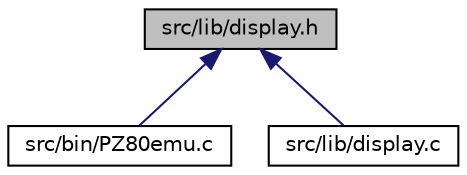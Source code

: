 digraph G
{
  edge [fontname="Helvetica",fontsize="10",labelfontname="Helvetica",labelfontsize="10"];
  node [fontname="Helvetica",fontsize="10",shape=record];
  Node1 [label="src/lib/display.h",height=0.2,width=0.4,color="black", fillcolor="grey75", style="filled" fontcolor="black"];
  Node1 -> Node2 [dir="back",color="midnightblue",fontsize="10",style="solid",fontname="Helvetica"];
  Node2 [label="src/bin/PZ80emu.c",height=0.2,width=0.4,color="black", fillcolor="white", style="filled",URL="$_p_z80emu_8c.html",tooltip="Main application."];
  Node1 -> Node3 [dir="back",color="midnightblue",fontsize="10",style="solid",fontname="Helvetica"];
  Node3 [label="src/lib/display.c",height=0.2,width=0.4,color="black", fillcolor="white", style="filled",URL="$display_8c.html"];
}
